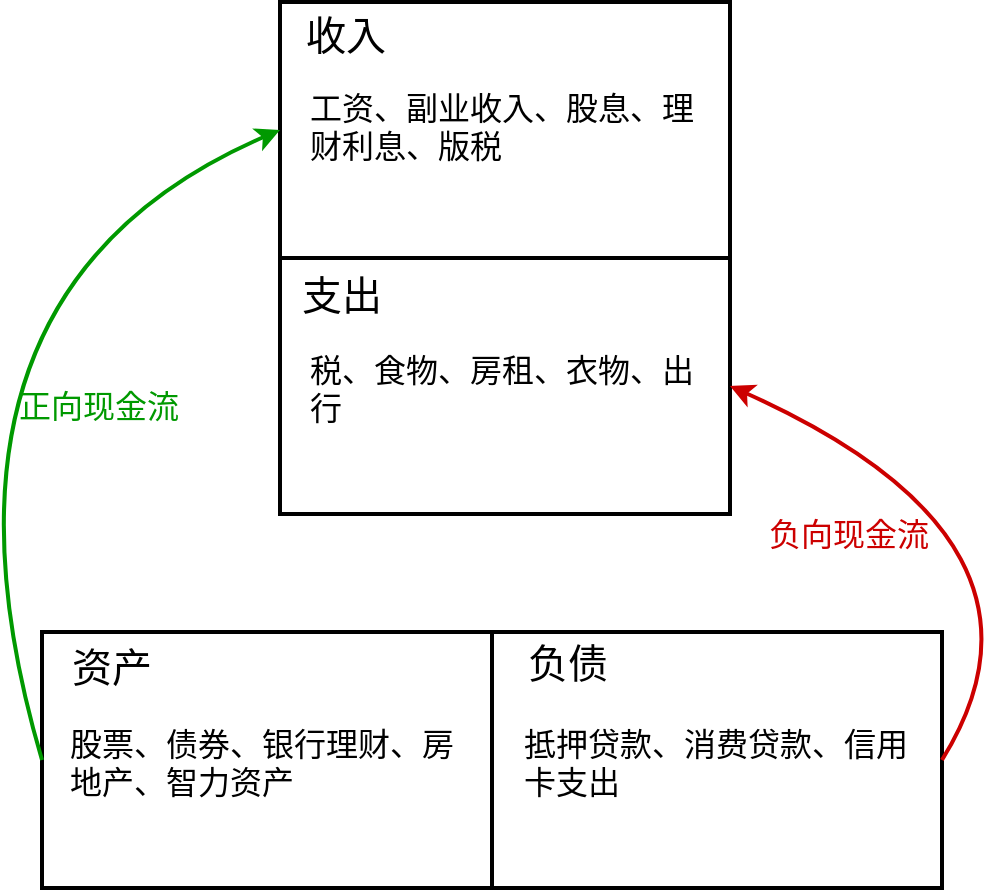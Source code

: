<mxfile version="14.1.1" type="github">
  <diagram id="Mc1Mba3DYTuaImOtCGLE" name="第 1 页">
    <mxGraphModel dx="981" dy="685" grid="0" gridSize="10" guides="1" tooltips="1" connect="1" arrows="1" fold="1" page="0" pageScale="1" pageWidth="827" pageHeight="1169" math="0" shadow="0">
      <root>
        <mxCell id="0" />
        <mxCell id="1" parent="0" />
        <mxCell id="N7oHEYgILcq-lNXPLO86-1" value="" style="rounded=0;whiteSpace=wrap;html=1;strokeWidth=2;" vertex="1" parent="1">
          <mxGeometry x="171" y="85" width="225" height="128" as="geometry" />
        </mxCell>
        <mxCell id="N7oHEYgILcq-lNXPLO86-5" value="" style="rounded=0;whiteSpace=wrap;html=1;strokeWidth=2;" vertex="1" parent="1">
          <mxGeometry x="171" y="213" width="225" height="128" as="geometry" />
        </mxCell>
        <mxCell id="N7oHEYgILcq-lNXPLO86-6" value="" style="rounded=0;whiteSpace=wrap;html=1;strokeWidth=2;" vertex="1" parent="1">
          <mxGeometry x="52" y="400" width="225" height="128" as="geometry" />
        </mxCell>
        <mxCell id="N7oHEYgILcq-lNXPLO86-7" value="" style="rounded=0;whiteSpace=wrap;html=1;strokeWidth=2;" vertex="1" parent="1">
          <mxGeometry x="277" y="400" width="225" height="128" as="geometry" />
        </mxCell>
        <mxCell id="N7oHEYgILcq-lNXPLO86-8" value="收入" style="text;html=1;strokeColor=none;fillColor=none;align=center;verticalAlign=middle;whiteSpace=wrap;rounded=0;fontSize=20;" vertex="1" parent="1">
          <mxGeometry x="173" y="91" width="62" height="20" as="geometry" />
        </mxCell>
        <mxCell id="N7oHEYgILcq-lNXPLO86-10" value="支出&lt;span style=&quot;color: rgba(0 , 0 , 0 , 0) ; font-family: monospace ; font-size: 0px&quot;&gt;%3CmxGraphModel%3E%3Croot%3E%3CmxCell%20id%3D%220%22%2F%3E%3CmxCell%20id%3D%221%22%20parent%3D%220%22%2F%3E%3CmxCell%20id%3D%222%22%20value%3D%22%E6%94%B6%E5%85%A5%22%20style%3D%22text%3Bhtml%3D1%3BstrokeColor%3Dnone%3BfillColor%3Dnone%3Balign%3Dcenter%3BverticalAlign%3Dmiddle%3BwhiteSpace%3Dwrap%3Brounded%3D0%3BfontSize%3D20%3B%22%20vertex%3D%221%22%20parent%3D%221%22%3E%3CmxGeometry%20x%3D%22173%22%20y%3D%2291%22%20width%3D%2262%22%20height%3D%2220%22%20as%3D%22geometry%22%2F%3E%3C%2FmxCell%3E%3C%2Froot%3E%3C%2FmxGraphModel%3E&lt;/span&gt;" style="text;html=1;strokeColor=none;fillColor=none;align=center;verticalAlign=middle;whiteSpace=wrap;rounded=0;fontSize=20;" vertex="1" parent="1">
          <mxGeometry x="171" y="221" width="62" height="20" as="geometry" />
        </mxCell>
        <mxCell id="N7oHEYgILcq-lNXPLO86-11" value="资产" style="text;html=1;strokeColor=none;fillColor=none;align=center;verticalAlign=middle;whiteSpace=wrap;rounded=0;fontSize=20;" vertex="1" parent="1">
          <mxGeometry x="56" y="407" width="62" height="20" as="geometry" />
        </mxCell>
        <mxCell id="N7oHEYgILcq-lNXPLO86-12" value="负债" style="text;html=1;strokeColor=none;fillColor=none;align=center;verticalAlign=middle;whiteSpace=wrap;rounded=0;fontSize=20;" vertex="1" parent="1">
          <mxGeometry x="284" y="405" width="62" height="20" as="geometry" />
        </mxCell>
        <mxCell id="N7oHEYgILcq-lNXPLO86-13" value="" style="curved=1;endArrow=classic;html=1;fontSize=20;strokeWidth=2;exitX=0;exitY=0.5;exitDx=0;exitDy=0;entryX=0;entryY=0.5;entryDx=0;entryDy=0;strokeColor=#009900;" edge="1" parent="1" source="N7oHEYgILcq-lNXPLO86-6" target="N7oHEYgILcq-lNXPLO86-1">
          <mxGeometry width="50" height="50" relative="1" as="geometry">
            <mxPoint x="387" y="364" as="sourcePoint" />
            <mxPoint x="437" y="314" as="targetPoint" />
            <Array as="points">
              <mxPoint x="-17" y="230" />
            </Array>
          </mxGeometry>
        </mxCell>
        <mxCell id="N7oHEYgILcq-lNXPLO86-14" value="正向现金流" style="edgeLabel;html=1;align=center;verticalAlign=middle;resizable=0;points=[];fontSize=16;labelBackgroundColor=none;fontColor=#009900;" vertex="1" connectable="0" parent="N7oHEYgILcq-lNXPLO86-13">
          <mxGeometry x="-0.137" y="-55" relative="1" as="geometry">
            <mxPoint x="30.12" y="23.63" as="offset" />
          </mxGeometry>
        </mxCell>
        <mxCell id="N7oHEYgILcq-lNXPLO86-15" value="税、食物、房租、衣物、出行" style="text;html=1;strokeColor=none;fillColor=none;align=left;verticalAlign=top;whiteSpace=wrap;rounded=0;labelBackgroundColor=none;fontSize=16;" vertex="1" parent="1">
          <mxGeometry x="184" y="253" width="201" height="73" as="geometry" />
        </mxCell>
        <mxCell id="N7oHEYgILcq-lNXPLO86-16" value="工资、副业收入、股息、理财利息、版税" style="text;html=1;strokeColor=none;fillColor=none;align=left;verticalAlign=top;whiteSpace=wrap;rounded=0;labelBackgroundColor=none;fontSize=16;" vertex="1" parent="1">
          <mxGeometry x="184" y="122" width="206" height="73" as="geometry" />
        </mxCell>
        <mxCell id="N7oHEYgILcq-lNXPLO86-17" value="股票、债券、银行理财、房地产、智力资产" style="text;html=1;strokeColor=none;fillColor=none;align=left;verticalAlign=top;whiteSpace=wrap;rounded=0;labelBackgroundColor=none;fontSize=16;" vertex="1" parent="1">
          <mxGeometry x="64" y="440" width="206" height="73" as="geometry" />
        </mxCell>
        <mxCell id="N7oHEYgILcq-lNXPLO86-18" value="抵押贷款、消费贷款、信用卡支出" style="text;html=1;strokeColor=none;fillColor=none;align=left;verticalAlign=top;whiteSpace=wrap;rounded=0;labelBackgroundColor=none;fontSize=16;" vertex="1" parent="1">
          <mxGeometry x="291" y="440" width="206" height="73" as="geometry" />
        </mxCell>
        <mxCell id="N7oHEYgILcq-lNXPLO86-19" value="" style="curved=1;endArrow=classic;html=1;strokeWidth=2;fontSize=16;exitX=1;exitY=0.5;exitDx=0;exitDy=0;entryX=1;entryY=0.5;entryDx=0;entryDy=0;strokeColor=#CC0000;" edge="1" parent="1" source="N7oHEYgILcq-lNXPLO86-7" target="N7oHEYgILcq-lNXPLO86-5">
          <mxGeometry width="50" height="50" relative="1" as="geometry">
            <mxPoint x="-256" y="395" as="sourcePoint" />
            <mxPoint x="-206" y="345" as="targetPoint" />
            <Array as="points">
              <mxPoint x="570" y="355" />
            </Array>
          </mxGeometry>
        </mxCell>
        <mxCell id="N7oHEYgILcq-lNXPLO86-20" value="负向现金流" style="edgeLabel;html=1;align=center;verticalAlign=middle;resizable=0;points=[];fontSize=16;labelBackgroundColor=none;fontColor=#CC0000;" vertex="1" connectable="0" parent="N7oHEYgILcq-lNXPLO86-19">
          <mxGeometry x="0.109" y="29" relative="1" as="geometry">
            <mxPoint x="-58.85" y="-10.61" as="offset" />
          </mxGeometry>
        </mxCell>
      </root>
    </mxGraphModel>
  </diagram>
</mxfile>
